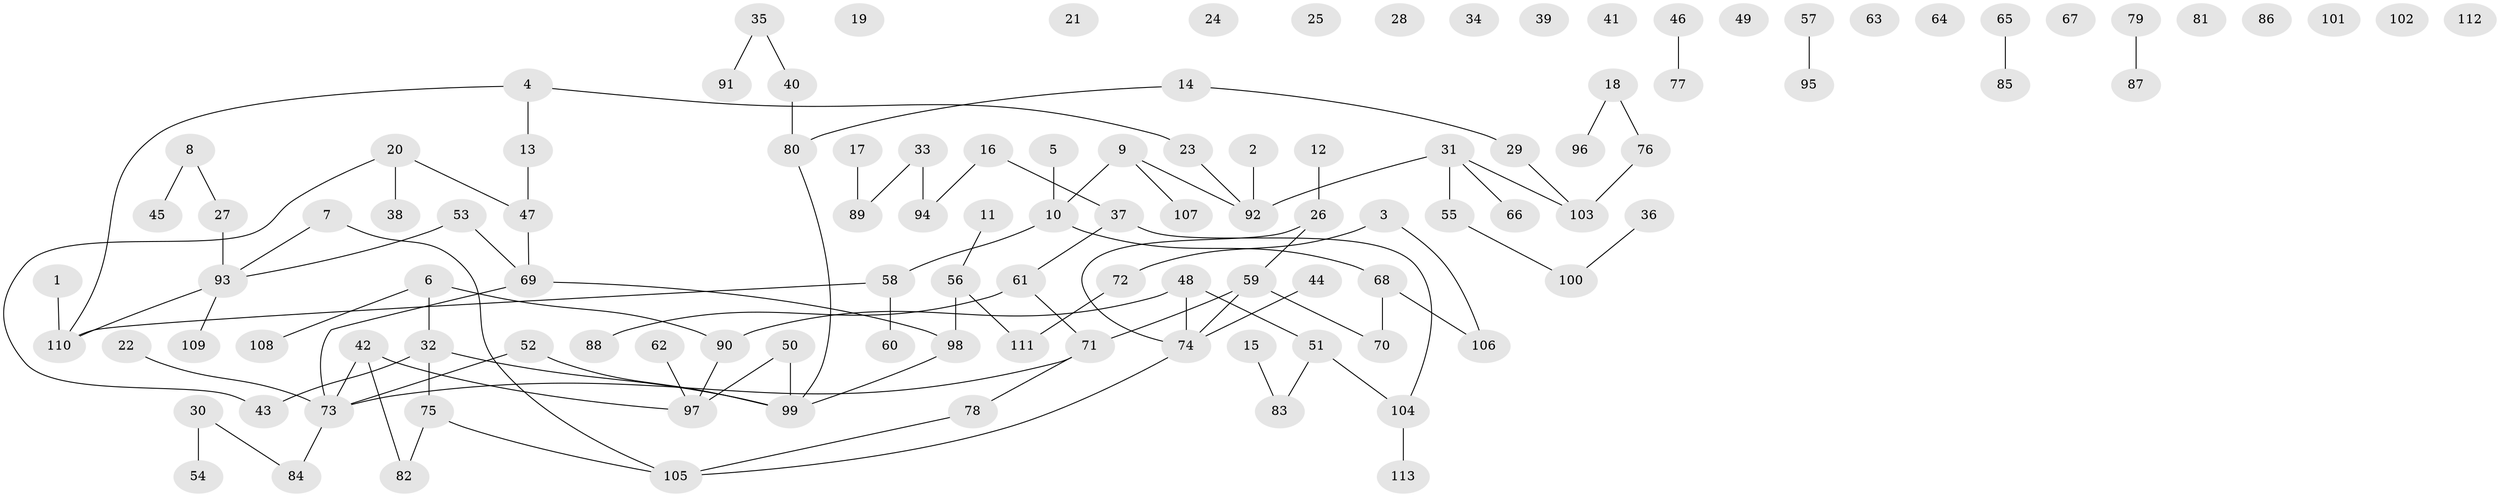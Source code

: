 // Generated by graph-tools (version 1.1) at 2025/40/03/09/25 04:40:41]
// undirected, 113 vertices, 107 edges
graph export_dot {
graph [start="1"]
  node [color=gray90,style=filled];
  1;
  2;
  3;
  4;
  5;
  6;
  7;
  8;
  9;
  10;
  11;
  12;
  13;
  14;
  15;
  16;
  17;
  18;
  19;
  20;
  21;
  22;
  23;
  24;
  25;
  26;
  27;
  28;
  29;
  30;
  31;
  32;
  33;
  34;
  35;
  36;
  37;
  38;
  39;
  40;
  41;
  42;
  43;
  44;
  45;
  46;
  47;
  48;
  49;
  50;
  51;
  52;
  53;
  54;
  55;
  56;
  57;
  58;
  59;
  60;
  61;
  62;
  63;
  64;
  65;
  66;
  67;
  68;
  69;
  70;
  71;
  72;
  73;
  74;
  75;
  76;
  77;
  78;
  79;
  80;
  81;
  82;
  83;
  84;
  85;
  86;
  87;
  88;
  89;
  90;
  91;
  92;
  93;
  94;
  95;
  96;
  97;
  98;
  99;
  100;
  101;
  102;
  103;
  104;
  105;
  106;
  107;
  108;
  109;
  110;
  111;
  112;
  113;
  1 -- 110;
  2 -- 92;
  3 -- 72;
  3 -- 106;
  4 -- 13;
  4 -- 23;
  4 -- 110;
  5 -- 10;
  6 -- 32;
  6 -- 90;
  6 -- 108;
  7 -- 93;
  7 -- 105;
  8 -- 27;
  8 -- 45;
  9 -- 10;
  9 -- 92;
  9 -- 107;
  10 -- 58;
  10 -- 68;
  11 -- 56;
  12 -- 26;
  13 -- 47;
  14 -- 29;
  14 -- 80;
  15 -- 83;
  16 -- 37;
  16 -- 94;
  17 -- 89;
  18 -- 76;
  18 -- 96;
  20 -- 38;
  20 -- 43;
  20 -- 47;
  22 -- 73;
  23 -- 92;
  26 -- 59;
  26 -- 74;
  27 -- 93;
  29 -- 103;
  30 -- 54;
  30 -- 84;
  31 -- 55;
  31 -- 66;
  31 -- 92;
  31 -- 103;
  32 -- 43;
  32 -- 75;
  32 -- 99;
  33 -- 89;
  33 -- 94;
  35 -- 40;
  35 -- 91;
  36 -- 100;
  37 -- 61;
  37 -- 104;
  40 -- 80;
  42 -- 73;
  42 -- 82;
  42 -- 97;
  44 -- 74;
  46 -- 77;
  47 -- 69;
  48 -- 51;
  48 -- 74;
  48 -- 90;
  50 -- 97;
  50 -- 99;
  51 -- 83;
  51 -- 104;
  52 -- 73;
  52 -- 99;
  53 -- 69;
  53 -- 93;
  55 -- 100;
  56 -- 98;
  56 -- 111;
  57 -- 95;
  58 -- 60;
  58 -- 110;
  59 -- 70;
  59 -- 71;
  59 -- 74;
  61 -- 71;
  61 -- 88;
  62 -- 97;
  65 -- 85;
  68 -- 70;
  68 -- 106;
  69 -- 73;
  69 -- 98;
  71 -- 73;
  71 -- 78;
  72 -- 111;
  73 -- 84;
  74 -- 105;
  75 -- 82;
  75 -- 105;
  76 -- 103;
  78 -- 105;
  79 -- 87;
  80 -- 99;
  90 -- 97;
  93 -- 109;
  93 -- 110;
  98 -- 99;
  104 -- 113;
}
